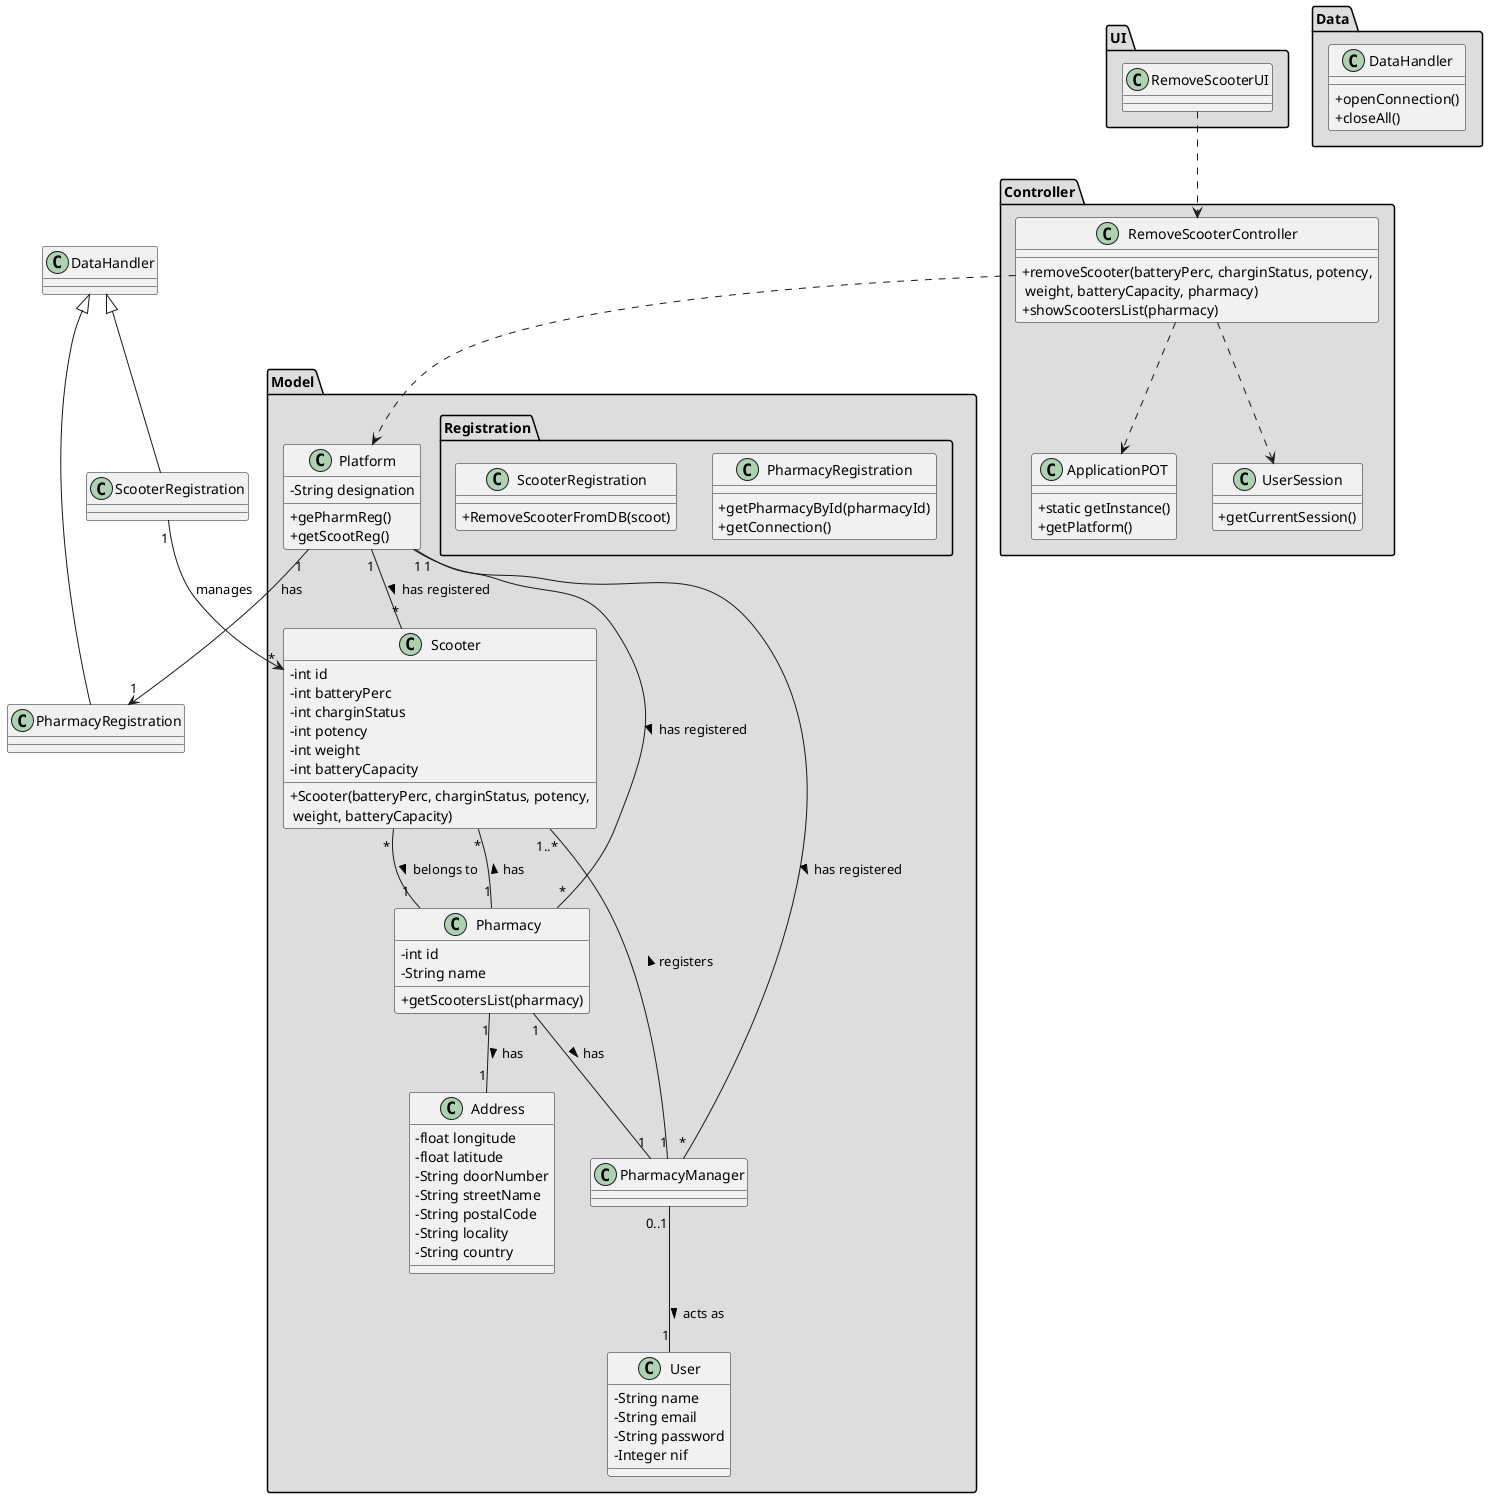 @startuml
skinparam classAttributeIconSize 0

package "UI" #DDDDDD {
class RemoveScooterUI{

}
}


package "Controller" #DDDDDD {
class RemoveScooterController{
+removeScooter(batteryPerc, charginStatus, potency,\n weight, batteryCapacity, pharmacy)
+showScootersList(pharmacy)
}

class ApplicationPOT
{
  +static getInstance()
  +getPlatform()
}

class UserSession
{
  +getCurrentSession()
}
}


package "Model" #DDDDDD {
class Platform {
  -String designation
  +gePharmReg()
  +getScootReg()
}
package "Registration" #DDDDDD {
 class PharmacyRegistration{
     +getPharmacyById(pharmacyId)
     +getConnection()
 }

 class ScooterRegistration{
      +RemoveScooterFromDB(scoot)
  }
 }
}

package "Model" #DDDDDD {
class Scooter{
  -int id
  -int batteryPerc
  -int charginStatus
  -int potency
  -int weight
  -int batteryCapacity
  +Scooter(batteryPerc, charginStatus, potency,\n weight, batteryCapacity)
}

class Address{
  -float longitude
  -float latitude
  -String doorNumber
  -String streetName
  -String postalCode
  -String locality
  -String country
}

class Pharmacy {
  -int id
  -String name
  +getScootersList(pharmacy)
}

class User{
-   String name
-   String email
-   String password
-   Integer nif
}

class PharmacyManager {
}

}


package "Data" #DDDDDD {
class DataHandler{
    +openConnection()
    +closeAll()
}
}

class PharmacyRegistration extends DataHandler
class ScooterRegistration extends DataHandler

RemoveScooterUI ..> RemoveScooterController
RemoveScooterController ..> Platform
RemoveScooterController ..> ApplicationPOT
RemoveScooterController ..> UserSession
Platform "1" --> "1" PharmacyRegistration : has
ScooterRegistration "1" --> "*" Scooter : manages

Platform "1" -- "*" Pharmacy : has registered >
Platform "1" -- "*" Scooter : has registered >
Platform "1" -- "*" PharmacyManager : has registered >

Pharmacy "1" -- "*" Scooter : has >
Pharmacy "1" -- "1" Address : has >
PharmacyManager "0..1" -- "1" User: acts as >
PharmacyManager "1" -- "1..*" Scooter : registers >
Pharmacy "1" -- "1" PharmacyManager : has >
Scooter "*" -- "1" Pharmacy : belongs to >

@enduml